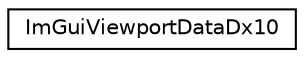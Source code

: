 digraph "Graphical Class Hierarchy"
{
 // LATEX_PDF_SIZE
  edge [fontname="Helvetica",fontsize="10",labelfontname="Helvetica",labelfontsize="10"];
  node [fontname="Helvetica",fontsize="10",shape=record];
  rankdir="LR";
  Node0 [label="ImGuiViewportDataDx10",height=0.2,width=0.4,color="black", fillcolor="white", style="filled",URL="$structImGuiViewportDataDx10.html",tooltip=" "];
}
